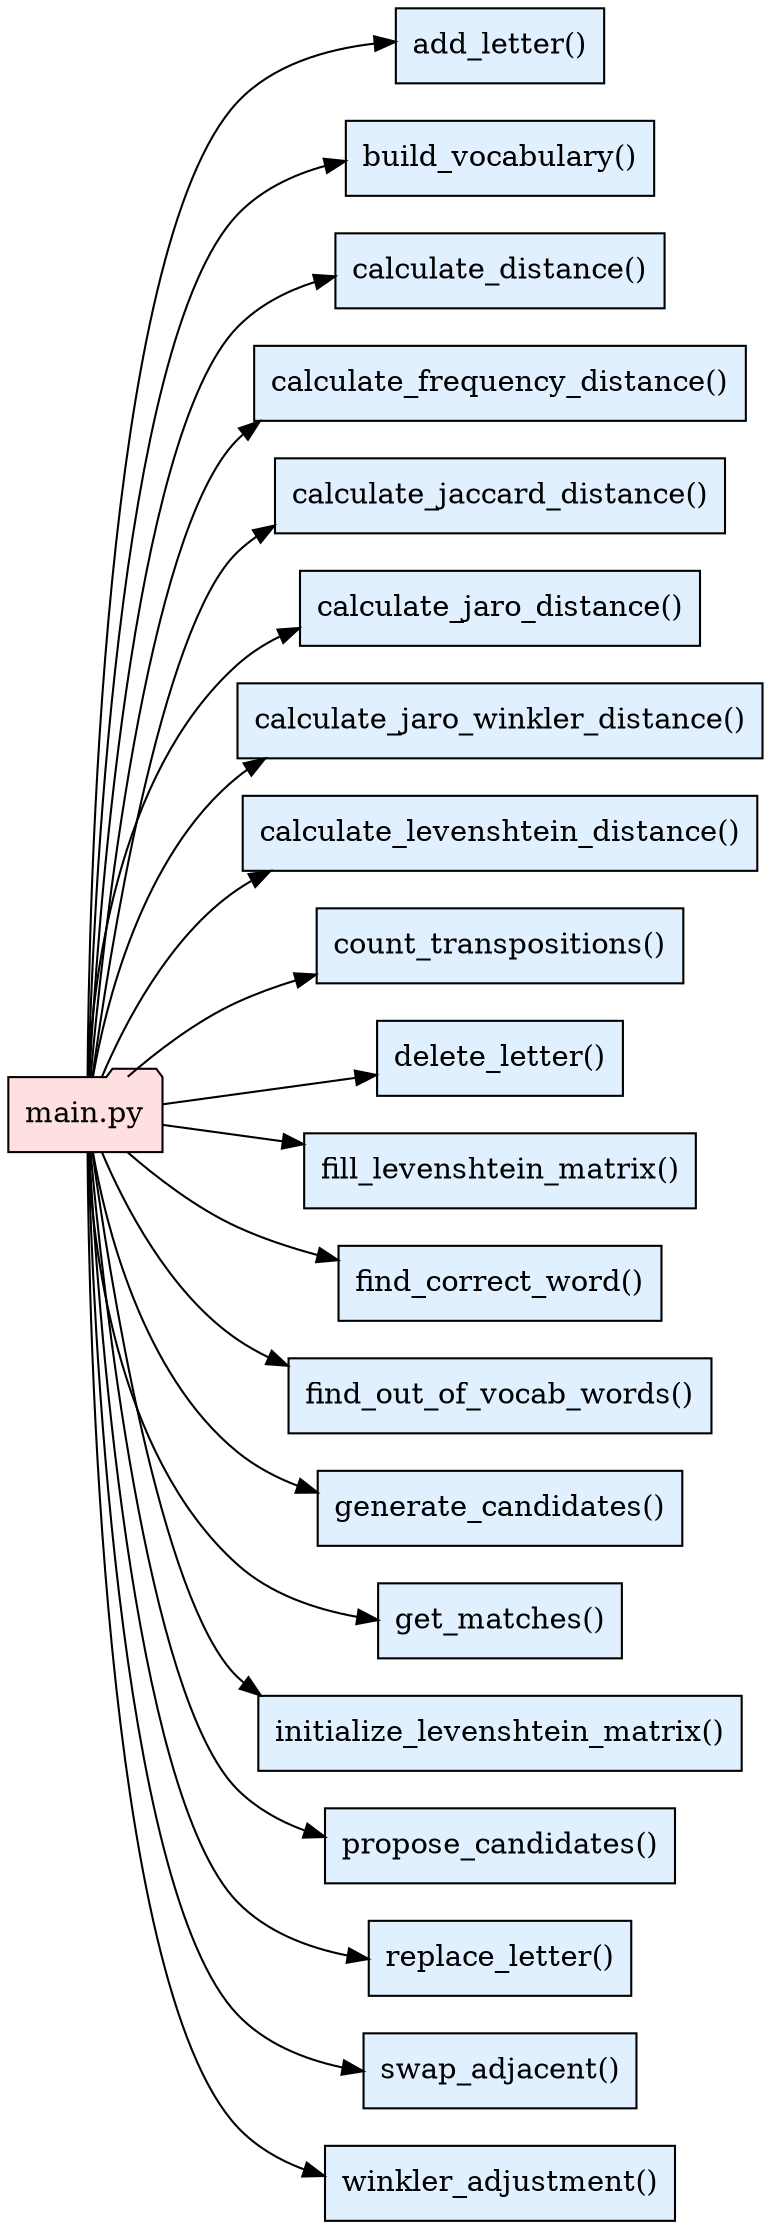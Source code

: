 digraph FunctionDependencies {
  rankdir="LR";
  node [shape=box, style=filled, fillcolor="#E0F0FF"];
  main [label="main.py", shape=folder, fillcolor="#FFE0E0"];
  "add_letter" [label="add_letter()"];
  main -> "add_letter";
  "build_vocabulary" [label="build_vocabulary()"];
  main -> "build_vocabulary";
  "calculate_distance" [label="calculate_distance()"];
  main -> "calculate_distance";
  "calculate_frequency_distance" [label="calculate_frequency_distance()"];
  main -> "calculate_frequency_distance";
  "calculate_jaccard_distance" [label="calculate_jaccard_distance()"];
  main -> "calculate_jaccard_distance";
  "calculate_jaro_distance" [label="calculate_jaro_distance()"];
  main -> "calculate_jaro_distance";
  "calculate_jaro_winkler_distance" [label="calculate_jaro_winkler_distance()"];
  main -> "calculate_jaro_winkler_distance";
  "calculate_levenshtein_distance" [label="calculate_levenshtein_distance()"];
  main -> "calculate_levenshtein_distance";
  "count_transpositions" [label="count_transpositions()"];
  main -> "count_transpositions";
  "delete_letter" [label="delete_letter()"];
  main -> "delete_letter";
  "fill_levenshtein_matrix" [label="fill_levenshtein_matrix()"];
  main -> "fill_levenshtein_matrix";
  "find_correct_word" [label="find_correct_word()"];
  main -> "find_correct_word";
  "find_out_of_vocab_words" [label="find_out_of_vocab_words()"];
  main -> "find_out_of_vocab_words";
  "generate_candidates" [label="generate_candidates()"];
  main -> "generate_candidates";
  "get_matches" [label="get_matches()"];
  main -> "get_matches";
  "initialize_levenshtein_matrix" [label="initialize_levenshtein_matrix()"];
  main -> "initialize_levenshtein_matrix";
  "propose_candidates" [label="propose_candidates()"];
  main -> "propose_candidates";
  "replace_letter" [label="replace_letter()"];
  main -> "replace_letter";
  "swap_adjacent" [label="swap_adjacent()"];
  main -> "swap_adjacent";
  "winkler_adjustment" [label="winkler_adjustment()"];
  main -> "winkler_adjustment";
}
